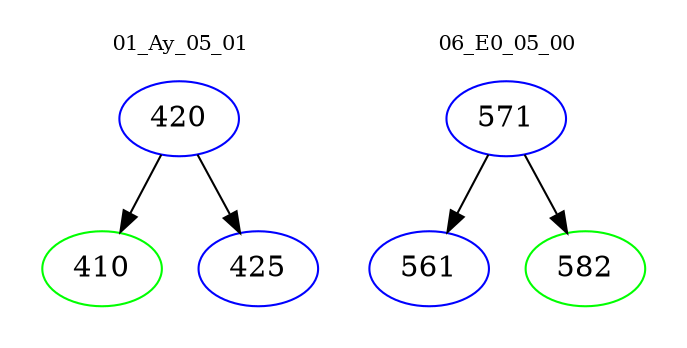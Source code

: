 digraph{
subgraph cluster_0 {
color = white
label = "01_Ay_05_01";
fontsize=10;
T0_420 [label="420", color="blue"]
T0_420 -> T0_410 [color="black"]
T0_410 [label="410", color="green"]
T0_420 -> T0_425 [color="black"]
T0_425 [label="425", color="blue"]
}
subgraph cluster_1 {
color = white
label = "06_E0_05_00";
fontsize=10;
T1_571 [label="571", color="blue"]
T1_571 -> T1_561 [color="black"]
T1_561 [label="561", color="blue"]
T1_571 -> T1_582 [color="black"]
T1_582 [label="582", color="green"]
}
}
